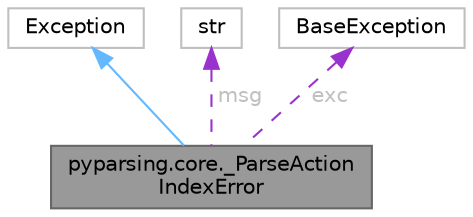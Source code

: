 digraph "pyparsing.core._ParseActionIndexError"
{
 // LATEX_PDF_SIZE
  bgcolor="transparent";
  edge [fontname=Helvetica,fontsize=10,labelfontname=Helvetica,labelfontsize=10];
  node [fontname=Helvetica,fontsize=10,shape=box,height=0.2,width=0.4];
  Node1 [id="Node000001",label="pyparsing.core._ParseAction\lIndexError",height=0.2,width=0.4,color="gray40", fillcolor="grey60", style="filled", fontcolor="black",tooltip=" "];
  Node2 -> Node1 [id="edge1_Node000001_Node000002",dir="back",color="steelblue1",style="solid",tooltip=" "];
  Node2 [id="Node000002",label="Exception",height=0.2,width=0.4,color="grey75", fillcolor="white", style="filled",URL="$d4/d67/classException.html",tooltip=" "];
  Node3 -> Node1 [id="edge2_Node000001_Node000003",dir="back",color="darkorchid3",style="dashed",tooltip=" ",label=" msg",fontcolor="grey" ];
  Node3 [id="Node000003",label="str",height=0.2,width=0.4,color="grey75", fillcolor="white", style="filled",tooltip=" "];
  Node4 -> Node1 [id="edge3_Node000001_Node000004",dir="back",color="darkorchid3",style="dashed",tooltip=" ",label=" exc",fontcolor="grey" ];
  Node4 [id="Node000004",label="BaseException",height=0.2,width=0.4,color="grey75", fillcolor="white", style="filled",tooltip=" "];
}
